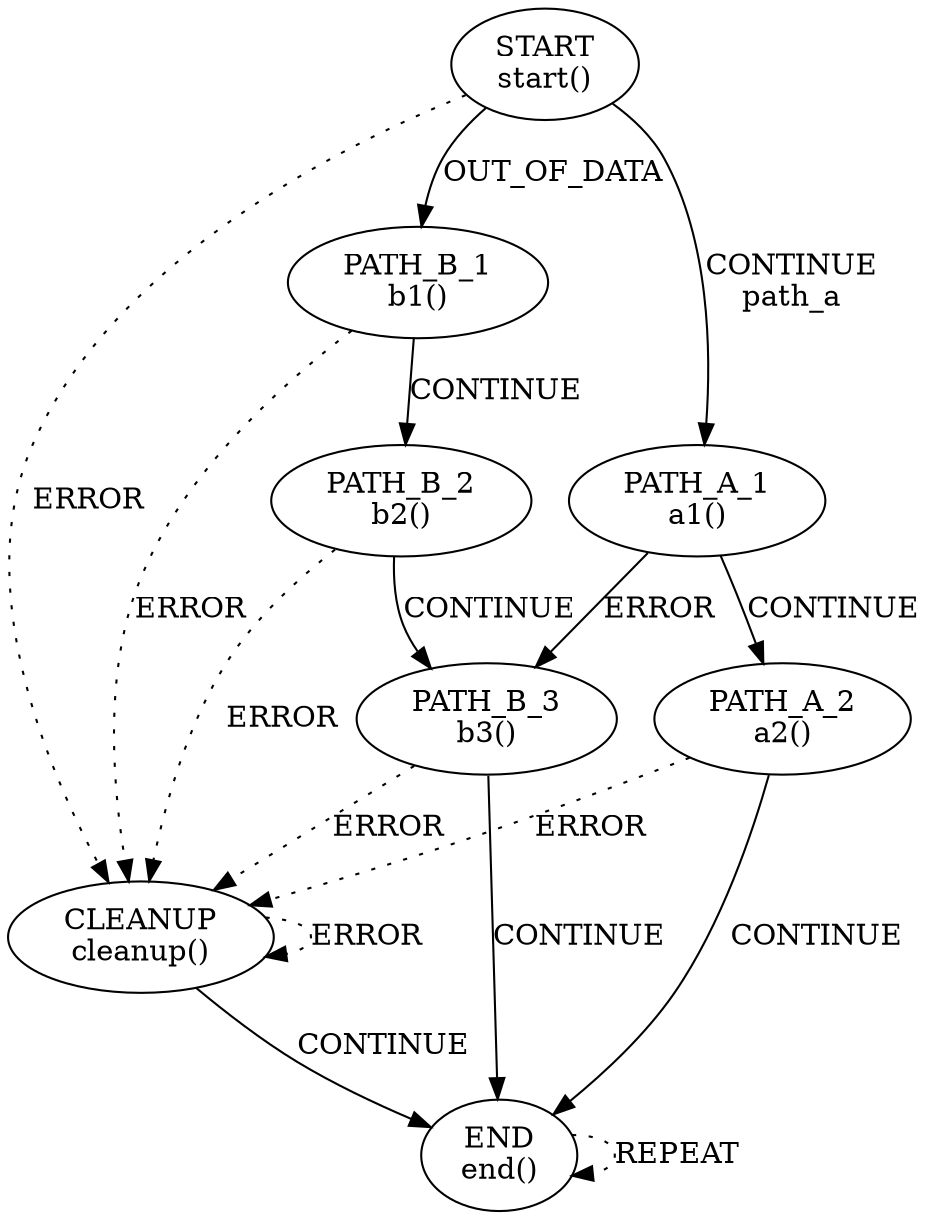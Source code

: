 digraph {
    "START\nstart()" -> "PATH_A_1\na1()" [label="CONTINUE\npath_a", style="solid", weight=1]
    "START\nstart()" -> "PATH_B_1\nb1()" [label="OUT_OF_DATA", style="solid", weight=1]
    "START\nstart()" -> "CLEANUP\ncleanup()" [label="ERROR", style="dotted", weight=0.1]
    "PATH_A_1\na1()" -> "PATH_A_2\na2()" [label="CONTINUE", style="solid", weight=1]
    "PATH_A_1\na1()" -> "PATH_B_3\nb3()" [label="ERROR", style="solid", weight=1]
    "PATH_A_2\na2()" -> "END\nend()" [label="CONTINUE", style="solid", weight=1]
    "PATH_A_2\na2()" -> "CLEANUP\ncleanup()" [label="ERROR", style="dotted", weight=0.1]
    "PATH_B_1\nb1()" -> "PATH_B_2\nb2()" [label="CONTINUE", style="solid", weight=1]
    "PATH_B_1\nb1()" -> "CLEANUP\ncleanup()" [label="ERROR", style="dotted", weight=0.1]
    "PATH_B_2\nb2()" -> "PATH_B_3\nb3()" [label="CONTINUE", style="solid", weight=1]
    "PATH_B_2\nb2()" -> "CLEANUP\ncleanup()" [label="ERROR", style="dotted", weight=0.1]
    "PATH_B_3\nb3()" -> "END\nend()" [label="CONTINUE", style="solid", weight=1]
    "PATH_B_3\nb3()" -> "CLEANUP\ncleanup()" [label="ERROR", style="dotted", weight=0.1]
    "CLEANUP\ncleanup()" -> "END\nend()" [label="CONTINUE", style="solid", weight=1]
    "CLEANUP\ncleanup()" -> "CLEANUP\ncleanup()" [label="ERROR", style="dotted", weight=0.1]
    "END\nend()" -> "END\nend()" [label="REPEAT", style="dotted", weight=0.1]
}